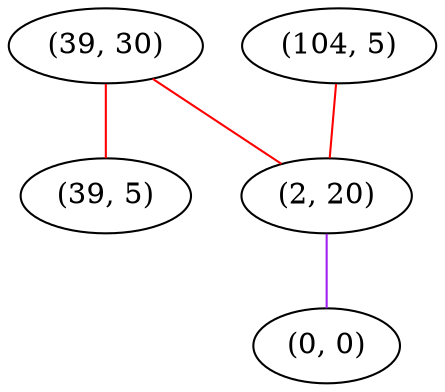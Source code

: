 graph "" {
"(39, 30)";
"(39, 5)";
"(104, 5)";
"(2, 20)";
"(0, 0)";
"(39, 30)" -- "(39, 5)"  [color=red, key=0, weight=1];
"(39, 30)" -- "(2, 20)"  [color=red, key=0, weight=1];
"(104, 5)" -- "(2, 20)"  [color=red, key=0, weight=1];
"(2, 20)" -- "(0, 0)"  [color=purple, key=0, weight=4];
}
